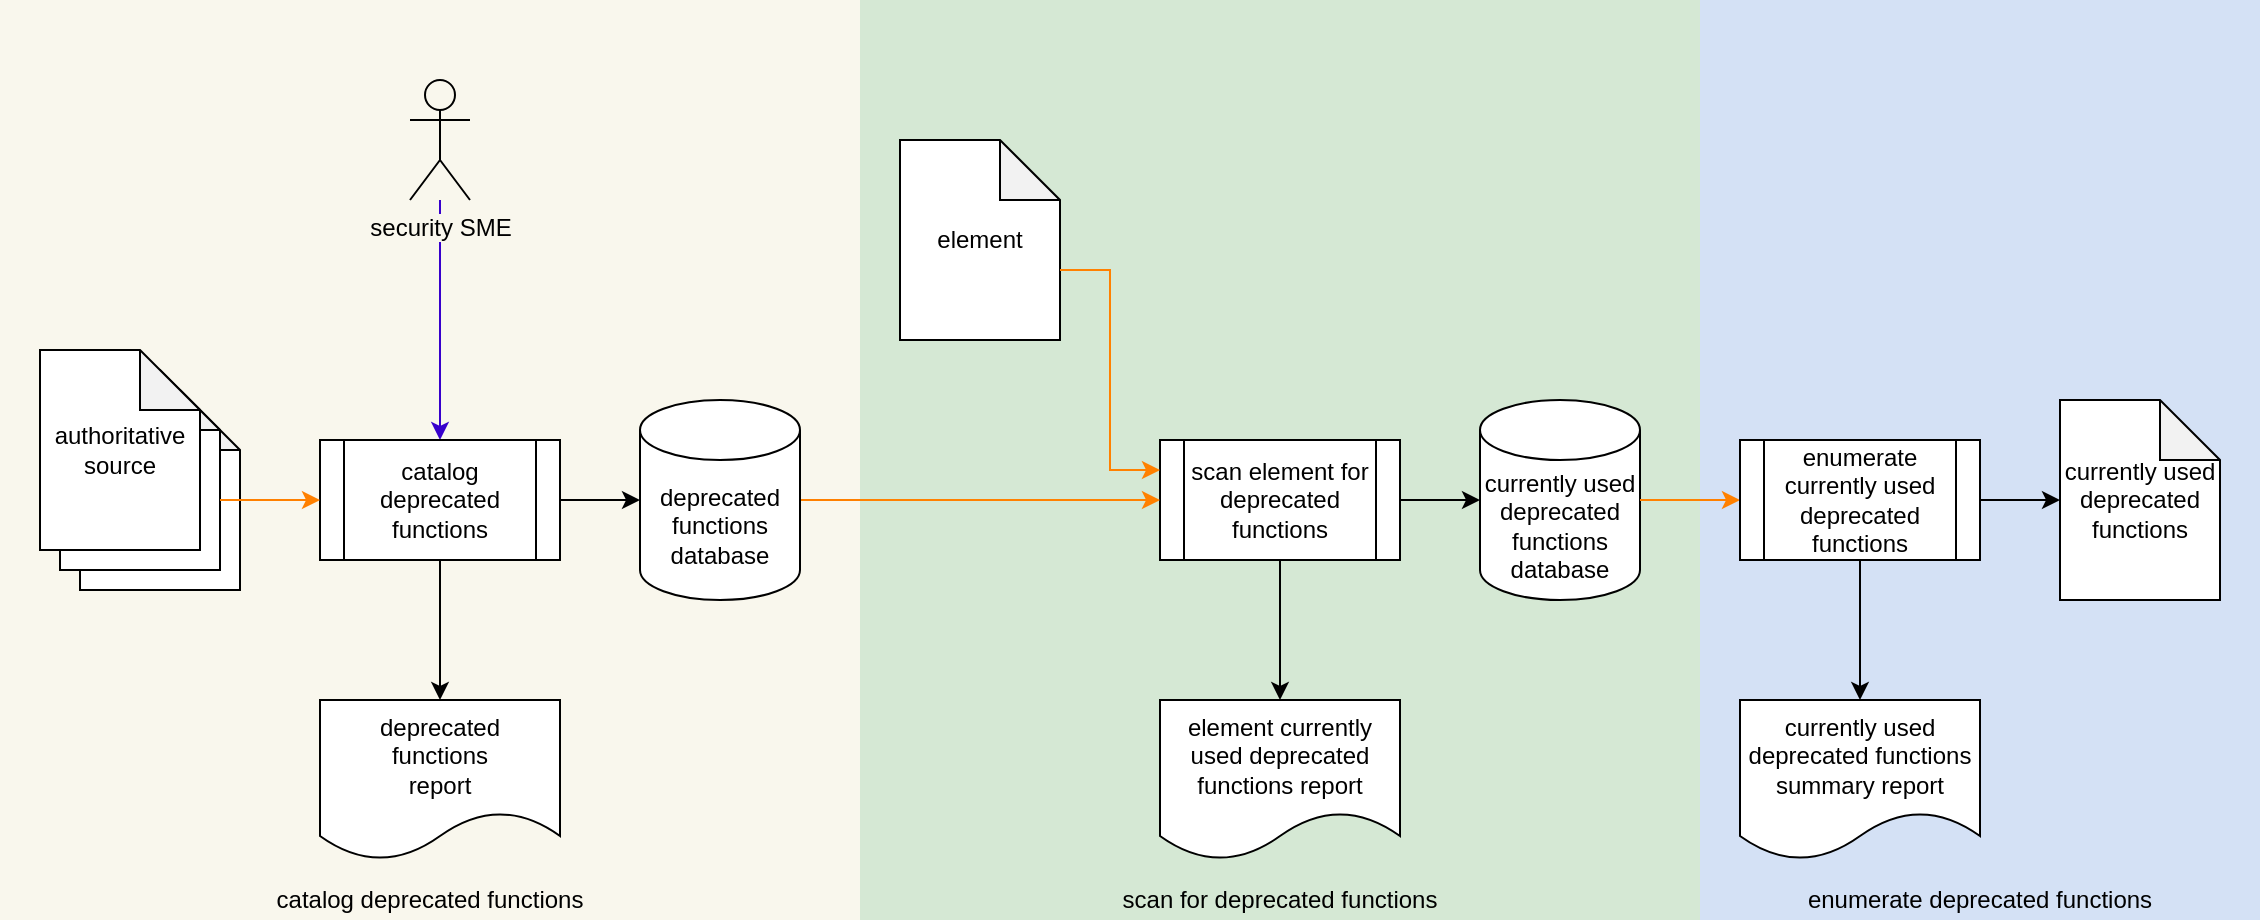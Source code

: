 <mxfile version="14.6.13" type="device"><diagram id="sruLN3PUJWMz3BnSayqV" name="Page-1"><mxGraphModel dx="6353" dy="3487" grid="1" gridSize="10" guides="1" tooltips="1" connect="1" arrows="1" fold="1" page="0" pageScale="1" pageWidth="850" pageHeight="1100" math="0" shadow="0"><root><mxCell id="0"/><mxCell id="1" parent="0"/><mxCell id="J01uXUBwh0j1N3b9HebX-4" value="" style="rounded=0;whiteSpace=wrap;html=1;strokeColor=none;fillColor=#D5E8D4;" parent="1" vertex="1"><mxGeometry x="-4670" y="-2760" width="420" height="460" as="geometry"/></mxCell><mxCell id="J01uXUBwh0j1N3b9HebX-6" value="" style="rounded=0;whiteSpace=wrap;html=1;strokeColor=none;fillColor=#D4E1F5;" parent="1" vertex="1"><mxGeometry x="-4250" y="-2760" width="280" height="460" as="geometry"/></mxCell><mxCell id="IYFF-rZwIx-oNjkb489E-1" value="currently used deprecated functions database" style="shape=cylinder3;whiteSpace=wrap;html=1;boundedLbl=1;backgroundOutline=1;size=15;" parent="1" vertex="1"><mxGeometry x="-4360" y="-2560" width="80" height="100" as="geometry"/></mxCell><mxCell id="J01uXUBwh0j1N3b9HebX-5" value="" style="rounded=0;whiteSpace=wrap;html=1;fillColor=#f9f7ed;strokeColor=none;" parent="1" vertex="1"><mxGeometry x="-5100" y="-2760" width="430" height="460" as="geometry"/></mxCell><mxCell id="db3MNwc5aLGeDNZlsfTl-1" value="deprecated&lt;br&gt;functions&lt;br&gt;report" style="shape=document;whiteSpace=wrap;html=1;boundedLbl=1;" parent="1" vertex="1"><mxGeometry x="-4940" y="-2410" width="120" height="80" as="geometry"/></mxCell><mxCell id="db3MNwc5aLGeDNZlsfTl-3" style="edgeStyle=orthogonalEdgeStyle;rounded=0;orthogonalLoop=1;jettySize=auto;html=1;entryX=0;entryY=0.5;entryDx=0;entryDy=0;entryPerimeter=0;" parent="1" source="db3MNwc5aLGeDNZlsfTl-4" target="IYFF-rZwIx-oNjkb489E-1" edge="1"><mxGeometry relative="1" as="geometry"/></mxCell><mxCell id="db3MNwc5aLGeDNZlsfTl-4" value="scan element for deprecated functions" style="shape=process;whiteSpace=wrap;html=1;backgroundOutline=1;" parent="1" vertex="1"><mxGeometry x="-4520" y="-2540" width="120" height="60" as="geometry"/></mxCell><mxCell id="db3MNwc5aLGeDNZlsfTl-8" value="" style="edgeStyle=orthogonalEdgeStyle;rounded=0;orthogonalLoop=1;jettySize=auto;html=1;fillColor=#6a00ff;strokeColor=#3700CC;" parent="1" source="db3MNwc5aLGeDNZlsfTl-11" edge="1"><mxGeometry x="0.647" relative="1" as="geometry"><mxPoint x="-4880" y="-2540" as="targetPoint"/><mxPoint as="offset"/><mxPoint x="-4845" y="-2680" as="sourcePoint"/><Array as="points"><mxPoint x="-4880" y="-2610"/><mxPoint x="-4880" y="-2610"/></Array></mxGeometry></mxCell><mxCell id="db3MNwc5aLGeDNZlsfTl-11" value="&lt;span style=&quot;background-color: rgb(249 , 247 , 237)&quot;&gt;security SME&lt;/span&gt;" style="shape=umlActor;verticalLabelPosition=bottom;labelBackgroundColor=#ffffff;verticalAlign=top;html=1;outlineConnect=0;fillColor=none;" parent="1" vertex="1"><mxGeometry x="-4895" y="-2720" width="30" height="60" as="geometry"/></mxCell><mxCell id="db3MNwc5aLGeDNZlsfTl-17" style="edgeStyle=orthogonalEdgeStyle;rounded=0;orthogonalLoop=1;jettySize=auto;html=1;entryX=0;entryY=0.5;entryDx=0;entryDy=0;strokeColor=#FF8000;exitX=1;exitY=0.5;exitDx=0;exitDy=0;exitPerimeter=0;" parent="1" source="KpvWx2Old2W5CQGuExOZ-1" target="db3MNwc5aLGeDNZlsfTl-4" edge="1"><mxGeometry relative="1" as="geometry"><mxPoint x="-4690" y="-2510" as="sourcePoint"/></mxGeometry></mxCell><mxCell id="db3MNwc5aLGeDNZlsfTl-19" style="edgeStyle=orthogonalEdgeStyle;rounded=0;orthogonalLoop=1;jettySize=auto;html=1;entryX=0;entryY=0.5;entryDx=0;entryDy=0;strokeColor=#FF8000;exitX=1;exitY=0.5;exitDx=0;exitDy=0;exitPerimeter=0;" parent="1" source="IYFF-rZwIx-oNjkb489E-1" target="db3MNwc5aLGeDNZlsfTl-24" edge="1"><mxGeometry relative="1" as="geometry"/></mxCell><mxCell id="db3MNwc5aLGeDNZlsfTl-20" value="currently used deprecated functions" style="shape=note;whiteSpace=wrap;html=1;backgroundOutline=1;darkOpacity=0.05;" parent="1" vertex="1"><mxGeometry x="-4070" y="-2560" width="80" height="100" as="geometry"/></mxCell><mxCell id="db3MNwc5aLGeDNZlsfTl-21" style="edgeStyle=orthogonalEdgeStyle;rounded=0;orthogonalLoop=1;jettySize=auto;html=1;entryX=0;entryY=0.5;entryDx=0;entryDy=0;entryPerimeter=0;" parent="1" source="db3MNwc5aLGeDNZlsfTl-24" edge="1" target="db3MNwc5aLGeDNZlsfTl-20"><mxGeometry relative="1" as="geometry"><mxPoint x="-4070" y="-2510" as="targetPoint"/></mxGeometry></mxCell><mxCell id="db3MNwc5aLGeDNZlsfTl-22" style="edgeStyle=orthogonalEdgeStyle;rounded=0;orthogonalLoop=1;jettySize=auto;html=1;entryX=0.5;entryY=0;entryDx=0;entryDy=0;exitX=0.5;exitY=1;exitDx=0;exitDy=0;" parent="1" source="db3MNwc5aLGeDNZlsfTl-44" target="db3MNwc5aLGeDNZlsfTl-1" edge="1"><mxGeometry relative="1" as="geometry"/></mxCell><mxCell id="IYFF-rZwIx-oNjkb489E-24" style="edgeStyle=orthogonalEdgeStyle;rounded=0;orthogonalLoop=1;jettySize=auto;html=1;entryX=0.5;entryY=0;entryDx=0;entryDy=0;" parent="1" source="db3MNwc5aLGeDNZlsfTl-24" target="IYFF-rZwIx-oNjkb489E-23" edge="1"><mxGeometry relative="1" as="geometry"/></mxCell><mxCell id="db3MNwc5aLGeDNZlsfTl-24" value="enumerate currently used deprecated functions" style="shape=process;whiteSpace=wrap;html=1;backgroundOutline=1;" parent="1" vertex="1"><mxGeometry x="-4230" y="-2540" width="120" height="60" as="geometry"/></mxCell><mxCell id="db3MNwc5aLGeDNZlsfTl-43" style="edgeStyle=orthogonalEdgeStyle;rounded=0;orthogonalLoop=1;jettySize=auto;html=1;entryX=0;entryY=0.5;entryDx=0;entryDy=0;entryPerimeter=0;" parent="1" source="db3MNwc5aLGeDNZlsfTl-44" target="KpvWx2Old2W5CQGuExOZ-1" edge="1"><mxGeometry relative="1" as="geometry"><mxPoint x="-4770" y="-2510" as="targetPoint"/></mxGeometry></mxCell><mxCell id="db3MNwc5aLGeDNZlsfTl-44" value="catalog deprecated functions" style="shape=process;whiteSpace=wrap;html=1;backgroundOutline=1;" parent="1" vertex="1"><mxGeometry x="-4940" y="-2540" width="120" height="60" as="geometry"/></mxCell><mxCell id="J01uXUBwh0j1N3b9HebX-7" value="catalog deprecated functions" style="text;html=1;strokeColor=none;fillColor=none;align=center;verticalAlign=middle;whiteSpace=wrap;rounded=0;" parent="1" vertex="1"><mxGeometry x="-5100" y="-2320" width="430" height="20" as="geometry"/></mxCell><mxCell id="J01uXUBwh0j1N3b9HebX-8" value="scan for deprecated functions" style="text;html=1;strokeColor=none;fillColor=none;align=center;verticalAlign=middle;whiteSpace=wrap;rounded=0;" parent="1" vertex="1"><mxGeometry x="-4670" y="-2320" width="420" height="20" as="geometry"/></mxCell><mxCell id="J01uXUBwh0j1N3b9HebX-9" value="enumerate deprecated functions" style="text;html=1;strokeColor=none;fillColor=none;align=center;verticalAlign=middle;whiteSpace=wrap;rounded=0;" parent="1" vertex="1"><mxGeometry x="-4250" y="-2320" width="280" height="20" as="geometry"/></mxCell><mxCell id="IYFF-rZwIx-oNjkb489E-20" value="element currently used deprecated functions report" style="shape=document;whiteSpace=wrap;html=1;boundedLbl=1;" parent="1" vertex="1"><mxGeometry x="-4520" y="-2410" width="120" height="80" as="geometry"/></mxCell><mxCell id="IYFF-rZwIx-oNjkb489E-21" style="edgeStyle=orthogonalEdgeStyle;rounded=0;orthogonalLoop=1;jettySize=auto;html=1;entryX=0.5;entryY=0;entryDx=0;entryDy=0;exitX=0.5;exitY=1;exitDx=0;exitDy=0;" parent="1" source="db3MNwc5aLGeDNZlsfTl-4" target="IYFF-rZwIx-oNjkb489E-20" edge="1"><mxGeometry relative="1" as="geometry"><mxPoint x="-4460" y="-2480" as="sourcePoint"/></mxGeometry></mxCell><mxCell id="IYFF-rZwIx-oNjkb489E-23" value="currently used deprecated functions summary report" style="shape=document;whiteSpace=wrap;html=1;boundedLbl=1;" parent="1" vertex="1"><mxGeometry x="-4230" y="-2410" width="120" height="80" as="geometry"/></mxCell><mxCell id="KpvWx2Old2W5CQGuExOZ-1" value="deprecated functions database" style="shape=cylinder3;whiteSpace=wrap;html=1;boundedLbl=1;backgroundOutline=1;size=15;" vertex="1" parent="1"><mxGeometry x="-4780" y="-2560" width="80" height="100" as="geometry"/></mxCell><mxCell id="KpvWx2Old2W5CQGuExOZ-5" value="" style="shape=note;whiteSpace=wrap;html=1;backgroundOutline=1;darkOpacity=0.05;" vertex="1" parent="1"><mxGeometry x="-5060" y="-2565" width="80" height="100" as="geometry"/></mxCell><mxCell id="KpvWx2Old2W5CQGuExOZ-4" value="" style="shape=note;whiteSpace=wrap;html=1;backgroundOutline=1;darkOpacity=0.05;" vertex="1" parent="1"><mxGeometry x="-5070" y="-2575" width="80" height="100" as="geometry"/></mxCell><mxCell id="J01uXUBwh0j1N3b9HebX-14" value="authoritative source" style="shape=note;whiteSpace=wrap;html=1;backgroundOutline=1;darkOpacity=0.05;" parent="1" vertex="1"><mxGeometry x="-5080" y="-2585" width="80" height="100" as="geometry"/></mxCell><mxCell id="IYFF-rZwIx-oNjkb489E-8" style="edgeStyle=orthogonalEdgeStyle;rounded=0;orthogonalLoop=1;jettySize=auto;html=1;exitX=0;exitY=0;exitDx=80;exitDy=65;exitPerimeter=0;entryX=0;entryY=0.5;entryDx=0;entryDy=0;strokeColor=#FF8000;" parent="1" source="KpvWx2Old2W5CQGuExOZ-4" target="db3MNwc5aLGeDNZlsfTl-44" edge="1"><mxGeometry relative="1" as="geometry"/></mxCell><mxCell id="KpvWx2Old2W5CQGuExOZ-6" value="element" style="shape=note;whiteSpace=wrap;html=1;backgroundOutline=1;darkOpacity=0.05;" vertex="1" parent="1"><mxGeometry x="-4650" y="-2690" width="80" height="100" as="geometry"/></mxCell><mxCell id="KpvWx2Old2W5CQGuExOZ-7" style="edgeStyle=orthogonalEdgeStyle;rounded=0;orthogonalLoop=1;jettySize=auto;html=1;entryX=0;entryY=0.25;entryDx=0;entryDy=0;strokeColor=#FF8000;exitX=0;exitY=0;exitDx=80;exitDy=65;exitPerimeter=0;" edge="1" parent="1" source="KpvWx2Old2W5CQGuExOZ-6" target="db3MNwc5aLGeDNZlsfTl-4"><mxGeometry relative="1" as="geometry"><mxPoint x="-4690" y="-2500" as="sourcePoint"/><mxPoint x="-4510" y="-2500" as="targetPoint"/></mxGeometry></mxCell></root></mxGraphModel></diagram></mxfile>